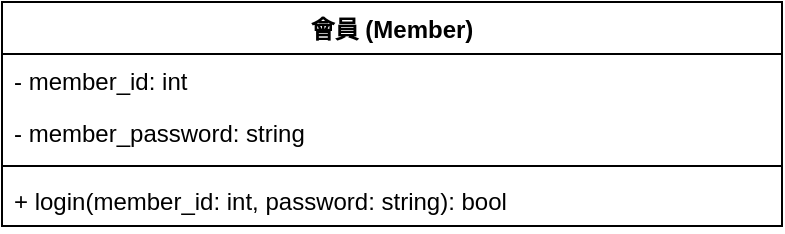 <mxfile version="25.0.1">
  <diagram name="第 1 页" id="EKaLVC-L2mDIAMkS5fjt">
    <mxGraphModel dx="1635" dy="428" grid="1" gridSize="10" guides="1" tooltips="1" connect="1" arrows="1" fold="1" page="1" pageScale="1" pageWidth="827" pageHeight="1169" math="0" shadow="0">
      <root>
        <mxCell id="0" />
        <mxCell id="1" parent="0" />
        <mxCell id="RLXdVR2hrbRxnIldnZpx-1" value="會員 (Member)" style="swimlane;fontStyle=1;align=center;verticalAlign=top;childLayout=stackLayout;horizontal=1;startSize=26;horizontalStack=0;resizeParent=1;resizeParentMax=0;resizeLast=0;collapsible=1;marginBottom=0;whiteSpace=wrap;html=1;" vertex="1" parent="1">
          <mxGeometry x="-600" y="200" width="390" height="112" as="geometry">
            <mxRectangle x="-608" y="70" width="160" height="40" as="alternateBounds" />
          </mxGeometry>
        </mxCell>
        <mxCell id="RLXdVR2hrbRxnIldnZpx-4" value="- member_id: int" style="text;strokeColor=none;fillColor=none;align=left;verticalAlign=top;spacingLeft=4;spacingRight=4;overflow=hidden;rotatable=0;points=[[0,0.5],[1,0.5]];portConstraint=eastwest;whiteSpace=wrap;html=1;" vertex="1" parent="RLXdVR2hrbRxnIldnZpx-1">
          <mxGeometry y="26" width="390" height="26" as="geometry" />
        </mxCell>
        <mxCell id="RLXdVR2hrbRxnIldnZpx-6" value="- member_password: string" style="text;strokeColor=none;fillColor=none;align=left;verticalAlign=top;spacingLeft=4;spacingRight=4;overflow=hidden;rotatable=0;points=[[0,0.5],[1,0.5]];portConstraint=eastwest;whiteSpace=wrap;html=1;" vertex="1" parent="RLXdVR2hrbRxnIldnZpx-1">
          <mxGeometry y="52" width="390" height="26" as="geometry" />
        </mxCell>
        <mxCell id="RLXdVR2hrbRxnIldnZpx-10" value="" style="line;strokeWidth=1;fillColor=none;align=left;verticalAlign=middle;spacingTop=-1;spacingLeft=3;spacingRight=3;rotatable=0;labelPosition=right;points=[];portConstraint=eastwest;strokeColor=inherit;" vertex="1" parent="RLXdVR2hrbRxnIldnZpx-1">
          <mxGeometry y="78" width="390" height="8" as="geometry" />
        </mxCell>
        <mxCell id="RLXdVR2hrbRxnIldnZpx-13" value="+ login(member_id: int, password: string): bool" style="text;strokeColor=none;fillColor=none;align=left;verticalAlign=top;spacingLeft=4;spacingRight=4;overflow=hidden;rotatable=0;points=[[0,0.5],[1,0.5]];portConstraint=eastwest;whiteSpace=wrap;html=1;" vertex="1" parent="RLXdVR2hrbRxnIldnZpx-1">
          <mxGeometry y="86" width="390" height="26" as="geometry" />
        </mxCell>
      </root>
    </mxGraphModel>
  </diagram>
</mxfile>
